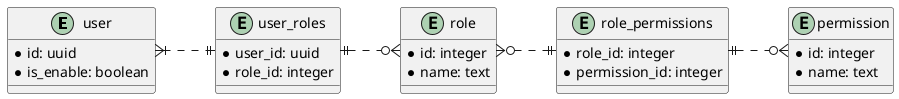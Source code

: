 @startuml users
left to right direction

entity user {
    *id: uuid
    *is_enable: boolean
}

entity role {
    *id: integer
    *name: text
}

entity user_roles {
    *user_id: uuid
    *role_id: integer
}

entity permission {
    *id: integer
    *name: text
}

entity role_permissions {
    *role_id: integer
    *permission_id: integer
}

user }|..|| user_roles
user_roles ||..o{ role

role }o..|| role_permissions
role_permissions ||..o{ permission


@enduml